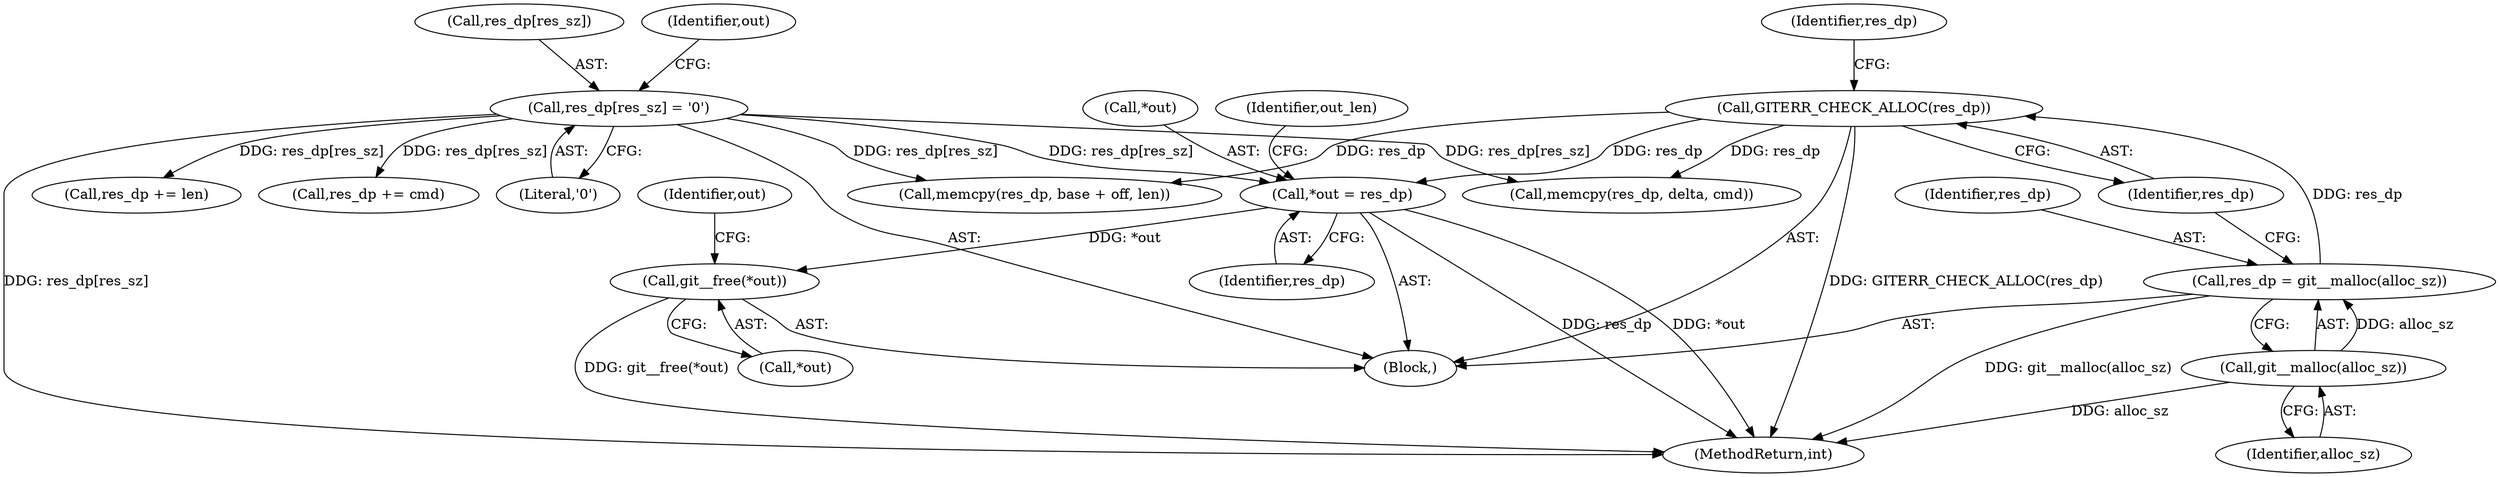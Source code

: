 digraph "0_libgit2_c1577110467b701dcbcf9439ac225ea851b47d22@API" {
"1000338" [label="(Call,git__free(*out))"];
"1000182" [label="(Call,*out = res_dp)"];
"1000177" [label="(Call,res_dp[res_sz] = '\0')"];
"1000175" [label="(Call,GITERR_CHECK_ALLOC(res_dp))"];
"1000171" [label="(Call,res_dp = git__malloc(alloc_sz))"];
"1000173" [label="(Call,git__malloc(alloc_sz))"];
"1000312" [label="(Call,memcpy(res_dp, delta, cmd))"];
"1000171" [label="(Call,res_dp = git__malloc(alloc_sz))"];
"1000176" [label="(Identifier,res_dp)"];
"1000339" [label="(Call,*out)"];
"1000291" [label="(Call,res_dp += len)"];
"1000184" [label="(Identifier,out)"];
"1000175" [label="(Call,GITERR_CHECK_ALLOC(res_dp))"];
"1000177" [label="(Call,res_dp[res_sz] = '\0')"];
"1000355" [label="(MethodReturn,int)"];
"1000178" [label="(Call,res_dp[res_sz])"];
"1000182" [label="(Call,*out = res_dp)"];
"1000343" [label="(Identifier,out)"];
"1000188" [label="(Identifier,out_len)"];
"1000338" [label="(Call,git__free(*out))"];
"1000319" [label="(Call,res_dp += cmd)"];
"1000183" [label="(Call,*out)"];
"1000173" [label="(Call,git__malloc(alloc_sz))"];
"1000179" [label="(Identifier,res_dp)"];
"1000111" [label="(Block,)"];
"1000172" [label="(Identifier,res_dp)"];
"1000285" [label="(Call,memcpy(res_dp, base + off, len))"];
"1000181" [label="(Literal,'\0')"];
"1000185" [label="(Identifier,res_dp)"];
"1000174" [label="(Identifier,alloc_sz)"];
"1000338" -> "1000111"  [label="AST: "];
"1000338" -> "1000339"  [label="CFG: "];
"1000339" -> "1000338"  [label="AST: "];
"1000343" -> "1000338"  [label="CFG: "];
"1000338" -> "1000355"  [label="DDG: git__free(*out)"];
"1000182" -> "1000338"  [label="DDG: *out"];
"1000182" -> "1000111"  [label="AST: "];
"1000182" -> "1000185"  [label="CFG: "];
"1000183" -> "1000182"  [label="AST: "];
"1000185" -> "1000182"  [label="AST: "];
"1000188" -> "1000182"  [label="CFG: "];
"1000182" -> "1000355"  [label="DDG: res_dp"];
"1000182" -> "1000355"  [label="DDG: *out"];
"1000177" -> "1000182"  [label="DDG: res_dp[res_sz]"];
"1000175" -> "1000182"  [label="DDG: res_dp"];
"1000177" -> "1000111"  [label="AST: "];
"1000177" -> "1000181"  [label="CFG: "];
"1000178" -> "1000177"  [label="AST: "];
"1000181" -> "1000177"  [label="AST: "];
"1000184" -> "1000177"  [label="CFG: "];
"1000177" -> "1000355"  [label="DDG: res_dp[res_sz]"];
"1000177" -> "1000285"  [label="DDG: res_dp[res_sz]"];
"1000177" -> "1000291"  [label="DDG: res_dp[res_sz]"];
"1000177" -> "1000312"  [label="DDG: res_dp[res_sz]"];
"1000177" -> "1000319"  [label="DDG: res_dp[res_sz]"];
"1000175" -> "1000111"  [label="AST: "];
"1000175" -> "1000176"  [label="CFG: "];
"1000176" -> "1000175"  [label="AST: "];
"1000179" -> "1000175"  [label="CFG: "];
"1000175" -> "1000355"  [label="DDG: GITERR_CHECK_ALLOC(res_dp)"];
"1000171" -> "1000175"  [label="DDG: res_dp"];
"1000175" -> "1000285"  [label="DDG: res_dp"];
"1000175" -> "1000312"  [label="DDG: res_dp"];
"1000171" -> "1000111"  [label="AST: "];
"1000171" -> "1000173"  [label="CFG: "];
"1000172" -> "1000171"  [label="AST: "];
"1000173" -> "1000171"  [label="AST: "];
"1000176" -> "1000171"  [label="CFG: "];
"1000171" -> "1000355"  [label="DDG: git__malloc(alloc_sz)"];
"1000173" -> "1000171"  [label="DDG: alloc_sz"];
"1000173" -> "1000174"  [label="CFG: "];
"1000174" -> "1000173"  [label="AST: "];
"1000173" -> "1000355"  [label="DDG: alloc_sz"];
}
